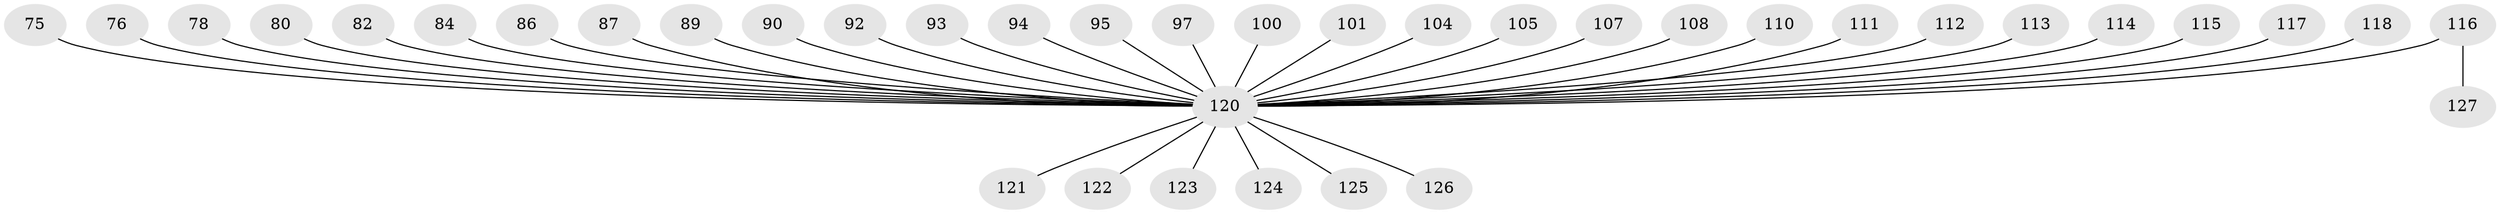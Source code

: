 // original degree distribution, {7: 0.023622047244094488, 4: 0.06299212598425197, 1: 0.47244094488188976, 2: 0.2755905511811024, 3: 0.14960629921259844, 6: 0.015748031496062992}
// Generated by graph-tools (version 1.1) at 2025/56/03/04/25 21:56:05]
// undirected, 38 vertices, 37 edges
graph export_dot {
graph [start="1"]
  node [color=gray90,style=filled];
  75;
  76;
  78;
  80;
  82;
  84;
  86;
  87;
  89;
  90;
  92;
  93;
  94;
  95;
  97;
  100;
  101;
  104;
  105;
  107;
  108;
  110;
  111;
  112;
  113;
  114;
  115;
  116 [super="+49"];
  117;
  118;
  120 [super="+52+85+77+57+79+58+88+91+98+99+62+96+106+65+67+119+83+102+103+69+70+71+72"];
  121;
  122;
  123;
  124;
  125;
  126;
  127;
  75 -- 120;
  76 -- 120;
  78 -- 120;
  80 -- 120;
  82 -- 120;
  84 -- 120;
  86 -- 120;
  87 -- 120;
  89 -- 120;
  90 -- 120;
  92 -- 120;
  93 -- 120;
  94 -- 120;
  95 -- 120;
  97 -- 120;
  100 -- 120;
  101 -- 120;
  104 -- 120;
  105 -- 120;
  107 -- 120;
  108 -- 120;
  110 -- 120;
  111 -- 120;
  112 -- 120;
  113 -- 120;
  114 -- 120;
  115 -- 120;
  116 -- 127;
  116 -- 120;
  117 -- 120;
  118 -- 120;
  120 -- 122;
  120 -- 123;
  120 -- 121;
  120 -- 126;
  120 -- 124;
  120 -- 125;
}
